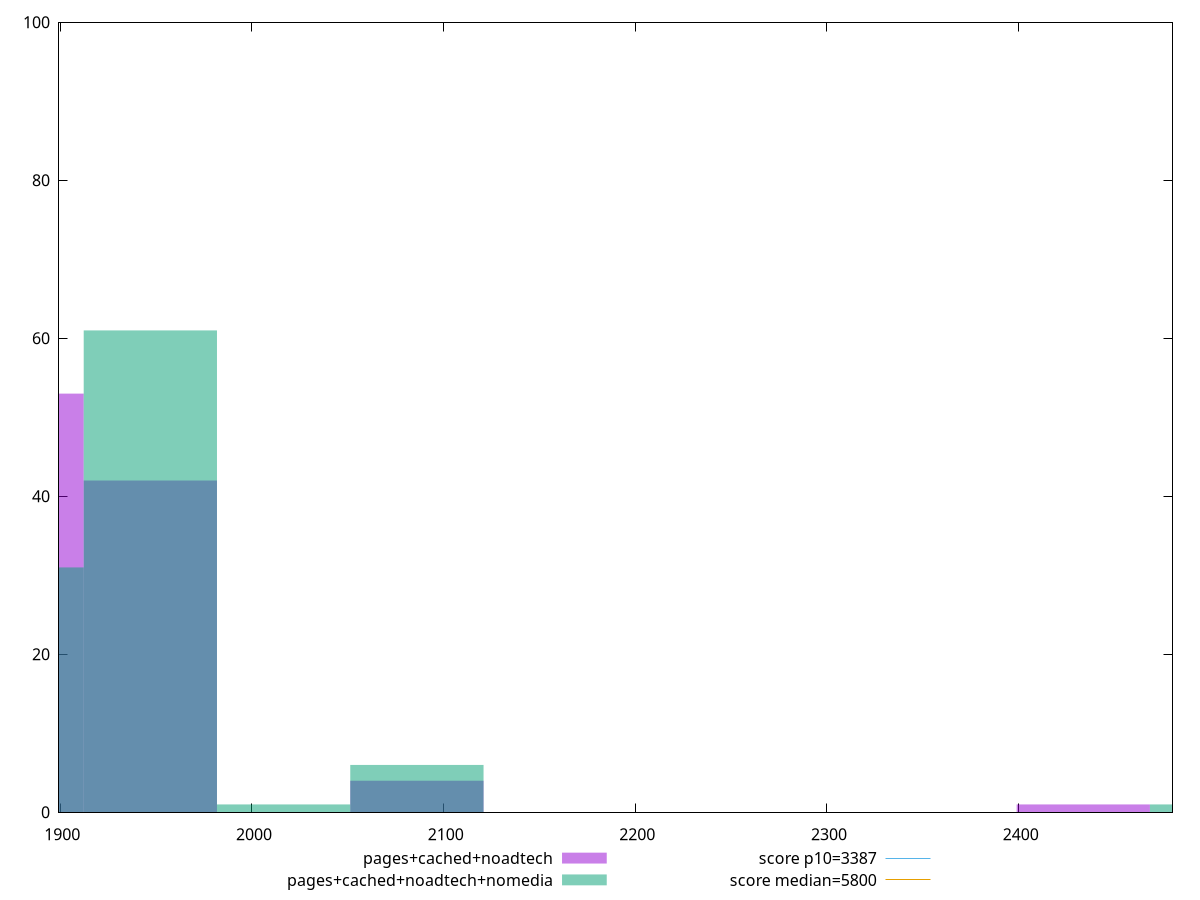 reset

$pagesCachedNoadtech <<EOF
2433.7231862744834 1
2086.0484453781287 4
1946.9785490195868 42
1877.4436008403159 53
EOF

$pagesCachedNoadtechNomedia <<EOF
2503.2581344537543 1
1946.9785490195868 61
1877.4436008403159 31
2016.5134971988577 1
2086.0484453781287 6
EOF

set key outside below
set boxwidth 69.53494817927096
set xrange [1899.3210000000001:2480.271388028145]
set yrange [0:100]
set trange [0:100]
set style fill transparent solid 0.5 noborder

set parametric
set terminal svg size 640, 500 enhanced background rgb 'white'
set output "report_0_00242021-02-20T12:25:28.543Z/speed-index/comparison/histogram/2_vs_3.svg"

plot $pagesCachedNoadtech title "pages+cached+noadtech" with boxes, \
     $pagesCachedNoadtechNomedia title "pages+cached+noadtech+nomedia" with boxes, \
     3387,t title "score p10=3387", \
     5800,t title "score median=5800"

reset
